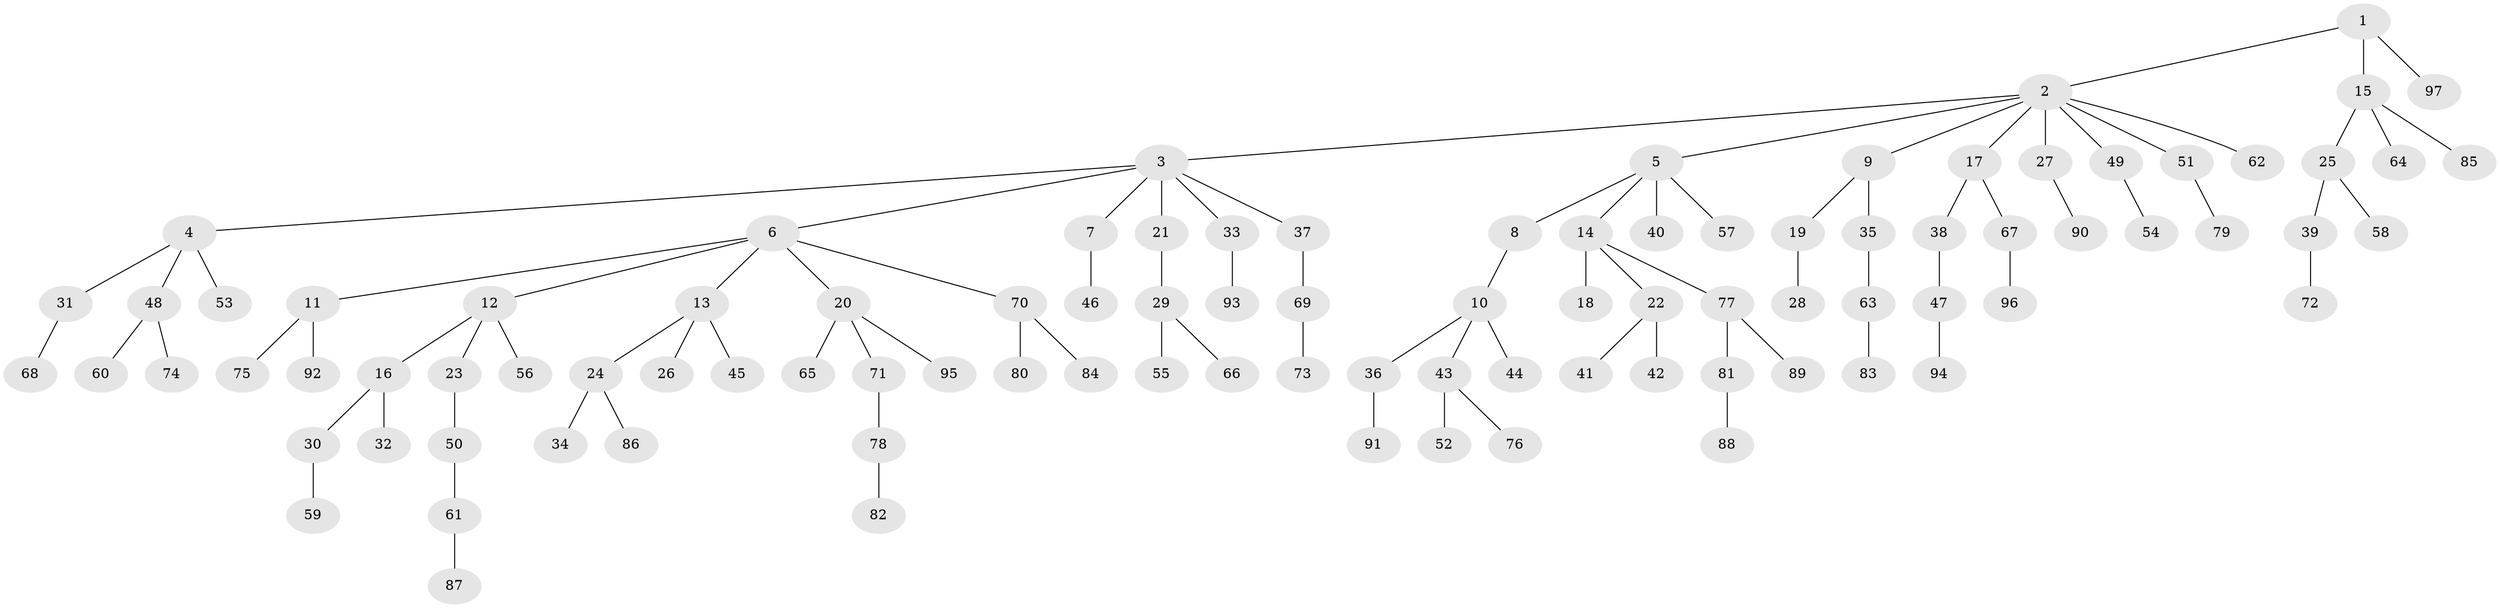 // coarse degree distribution, {2: 0.26229508196721313, 10: 0.01639344262295082, 7: 0.01639344262295082, 3: 0.09836065573770492, 4: 0.01639344262295082, 6: 0.01639344262295082, 1: 0.5409836065573771, 5: 0.03278688524590164}
// Generated by graph-tools (version 1.1) at 2025/42/03/06/25 10:42:03]
// undirected, 97 vertices, 96 edges
graph export_dot {
graph [start="1"]
  node [color=gray90,style=filled];
  1;
  2;
  3;
  4;
  5;
  6;
  7;
  8;
  9;
  10;
  11;
  12;
  13;
  14;
  15;
  16;
  17;
  18;
  19;
  20;
  21;
  22;
  23;
  24;
  25;
  26;
  27;
  28;
  29;
  30;
  31;
  32;
  33;
  34;
  35;
  36;
  37;
  38;
  39;
  40;
  41;
  42;
  43;
  44;
  45;
  46;
  47;
  48;
  49;
  50;
  51;
  52;
  53;
  54;
  55;
  56;
  57;
  58;
  59;
  60;
  61;
  62;
  63;
  64;
  65;
  66;
  67;
  68;
  69;
  70;
  71;
  72;
  73;
  74;
  75;
  76;
  77;
  78;
  79;
  80;
  81;
  82;
  83;
  84;
  85;
  86;
  87;
  88;
  89;
  90;
  91;
  92;
  93;
  94;
  95;
  96;
  97;
  1 -- 2;
  1 -- 15;
  1 -- 97;
  2 -- 3;
  2 -- 5;
  2 -- 9;
  2 -- 17;
  2 -- 27;
  2 -- 49;
  2 -- 51;
  2 -- 62;
  3 -- 4;
  3 -- 6;
  3 -- 7;
  3 -- 21;
  3 -- 33;
  3 -- 37;
  4 -- 31;
  4 -- 48;
  4 -- 53;
  5 -- 8;
  5 -- 14;
  5 -- 40;
  5 -- 57;
  6 -- 11;
  6 -- 12;
  6 -- 13;
  6 -- 20;
  6 -- 70;
  7 -- 46;
  8 -- 10;
  9 -- 19;
  9 -- 35;
  10 -- 36;
  10 -- 43;
  10 -- 44;
  11 -- 75;
  11 -- 92;
  12 -- 16;
  12 -- 23;
  12 -- 56;
  13 -- 24;
  13 -- 26;
  13 -- 45;
  14 -- 18;
  14 -- 22;
  14 -- 77;
  15 -- 25;
  15 -- 64;
  15 -- 85;
  16 -- 30;
  16 -- 32;
  17 -- 38;
  17 -- 67;
  19 -- 28;
  20 -- 65;
  20 -- 71;
  20 -- 95;
  21 -- 29;
  22 -- 41;
  22 -- 42;
  23 -- 50;
  24 -- 34;
  24 -- 86;
  25 -- 39;
  25 -- 58;
  27 -- 90;
  29 -- 55;
  29 -- 66;
  30 -- 59;
  31 -- 68;
  33 -- 93;
  35 -- 63;
  36 -- 91;
  37 -- 69;
  38 -- 47;
  39 -- 72;
  43 -- 52;
  43 -- 76;
  47 -- 94;
  48 -- 60;
  48 -- 74;
  49 -- 54;
  50 -- 61;
  51 -- 79;
  61 -- 87;
  63 -- 83;
  67 -- 96;
  69 -- 73;
  70 -- 80;
  70 -- 84;
  71 -- 78;
  77 -- 81;
  77 -- 89;
  78 -- 82;
  81 -- 88;
}
